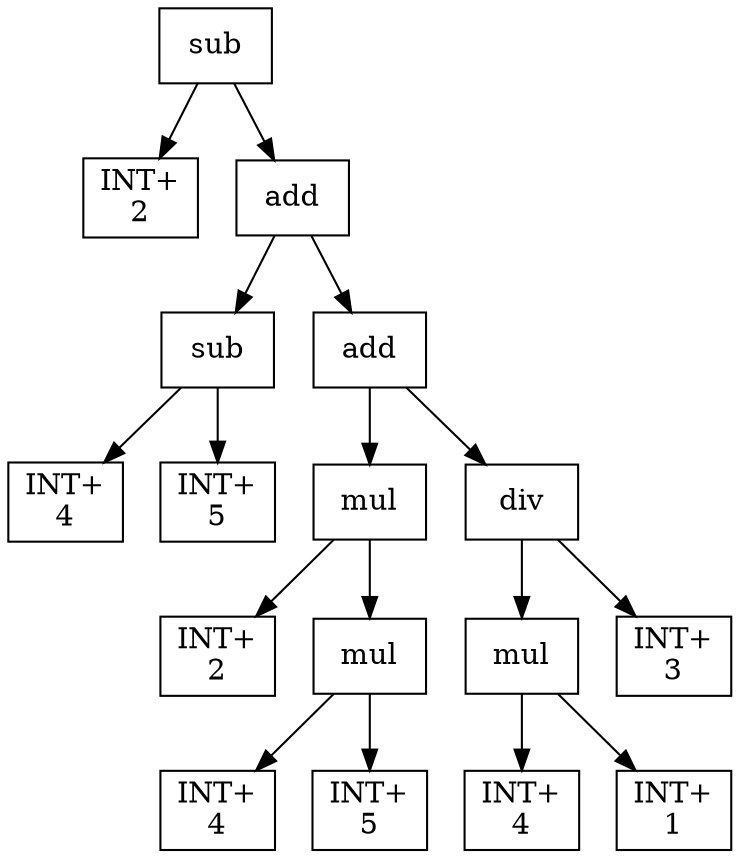 digraph expr {
  node [shape=box];
  n1 [label="sub"];
  n2 [label="INT+\n2"];
  n3 [label="add"];
  n4 [label="sub"];
  n5 [label="INT+\n4"];
  n6 [label="INT+\n5"];
  n4 -> n5;
  n4 -> n6;
  n7 [label="add"];
  n8 [label="mul"];
  n9 [label="INT+\n2"];
  n10 [label="mul"];
  n11 [label="INT+\n4"];
  n12 [label="INT+\n5"];
  n10 -> n11;
  n10 -> n12;
  n8 -> n9;
  n8 -> n10;
  n13 [label="div"];
  n14 [label="mul"];
  n15 [label="INT+\n4"];
  n16 [label="INT+\n1"];
  n14 -> n15;
  n14 -> n16;
  n17 [label="INT+\n3"];
  n13 -> n14;
  n13 -> n17;
  n7 -> n8;
  n7 -> n13;
  n3 -> n4;
  n3 -> n7;
  n1 -> n2;
  n1 -> n3;
}